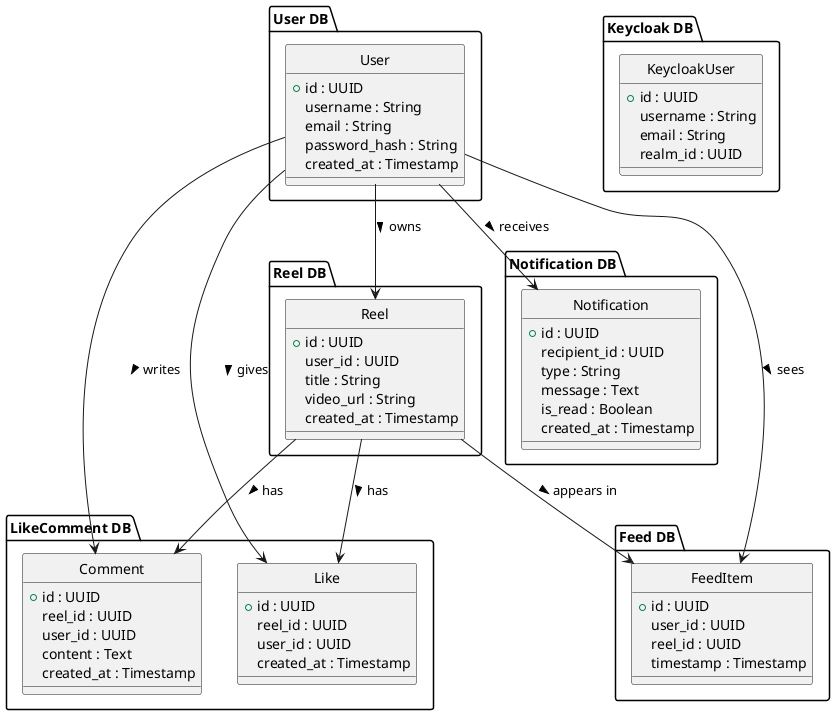 @startuml
!define table(x) class x << (T,#FFAAAA) >>
hide circle
allow_mixing
' User DB
package "User DB" {
    table(User) {
        + id : UUID
        username : String
        email : String
        password_hash : String
        created_at : Timestamp
    }
}

' Reel DB
package "Reel DB" {
    table(Reel) {
        + id : UUID
        user_id : UUID
        title : String
        video_url : String
        created_at : Timestamp
    }
}

' LikeComment DB
package "LikeComment DB" {
    table(Comment) {
        + id : UUID
        reel_id : UUID
        user_id : UUID
        content : Text
        created_at : Timestamp
    }

    table(Like) {
        + id : UUID
        reel_id : UUID
        user_id : UUID
        created_at : Timestamp
    }
}

' Notification DB
package "Notification DB" {
    table(Notification) {
        + id : UUID
        recipient_id : UUID
        type : String
        message : Text
        is_read : Boolean
        created_at : Timestamp
    }
}

' Feed DB
package "Feed DB" {
    table(FeedItem) {
        + id : UUID
        user_id : UUID
        reel_id : UUID
        timestamp : Timestamp
    }
}

' Keycloak DB (simplified)
package "Keycloak DB" {
    table(KeycloakUser) {
        + id : UUID
        username : String
        email : String
        realm_id : UUID
    }
}

' Relationships
User --> Reel : owns >
User --> Comment : writes >
User --> Like : gives >
User --> Notification : receives >
User --> FeedItem : sees >
Reel --> Comment : has >
Reel --> Like : has >
Reel --> FeedItem : appears in >
@enduml
